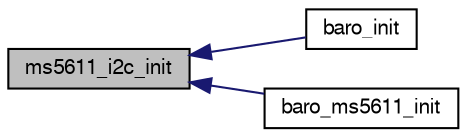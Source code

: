 digraph "ms5611_i2c_init"
{
  edge [fontname="FreeSans",fontsize="10",labelfontname="FreeSans",labelfontsize="10"];
  node [fontname="FreeSans",fontsize="10",shape=record];
  rankdir="LR";
  Node1 [label="ms5611_i2c_init",height=0.2,width=0.4,color="black", fillcolor="grey75", style="filled", fontcolor="black"];
  Node1 -> Node2 [dir="back",color="midnightblue",fontsize="10",style="solid",fontname="FreeSans"];
  Node2 [label="baro_init",height=0.2,width=0.4,color="black", fillcolor="white", style="filled",URL="$baro__board__ms5611__i2c_8c.html#a9b25546908842f1d38fc56e438d46e21"];
  Node1 -> Node3 [dir="back",color="midnightblue",fontsize="10",style="solid",fontname="FreeSans"];
  Node3 [label="baro_ms5611_init",height=0.2,width=0.4,color="black", fillcolor="white", style="filled",URL="$baro__ms5611__spi_8h.html#a3f95f9dea9a4f9246be1cd133ff424a7"];
}
